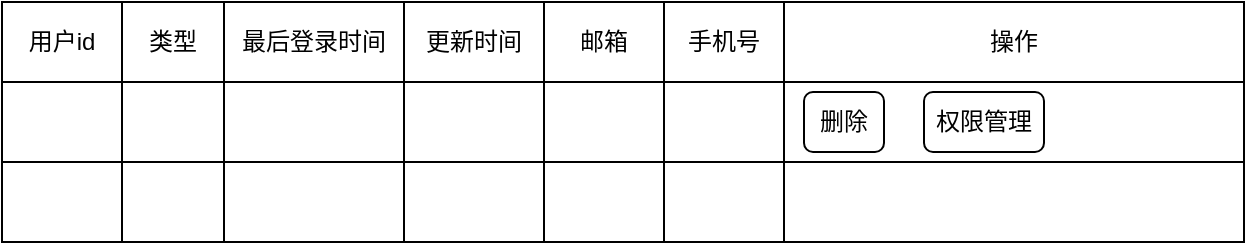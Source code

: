 <mxfile version="13.6.9" type="github">
  <diagram id="QkQkO8r6QNYEvf30NbQN" name="Page-1">
    <mxGraphModel dx="1024" dy="563" grid="1" gridSize="10" guides="1" tooltips="1" connect="1" arrows="1" fold="1" page="1" pageScale="1" pageWidth="827" pageHeight="1169" math="0" shadow="0">
      <root>
        <mxCell id="0" />
        <mxCell id="1" parent="0" />
        <mxCell id="0WTkDN3-XVhU_7hbvCLv-81" value="" style="shape=table;html=1;whiteSpace=wrap;startSize=0;container=1;collapsible=0;childLayout=tableLayout;" vertex="1" parent="1">
          <mxGeometry x="99" y="310" width="621" height="120" as="geometry" />
        </mxCell>
        <mxCell id="0WTkDN3-XVhU_7hbvCLv-82" value="" style="shape=partialRectangle;html=1;whiteSpace=wrap;collapsible=0;dropTarget=0;pointerEvents=0;fillColor=none;top=0;left=0;bottom=0;right=0;points=[[0,0.5],[1,0.5]];portConstraint=eastwest;" vertex="1" parent="0WTkDN3-XVhU_7hbvCLv-81">
          <mxGeometry width="621" height="40" as="geometry" />
        </mxCell>
        <mxCell id="0WTkDN3-XVhU_7hbvCLv-83" value="&lt;span&gt;用户id&lt;/span&gt;" style="shape=partialRectangle;html=1;whiteSpace=wrap;connectable=0;overflow=hidden;fillColor=none;top=0;left=0;bottom=0;right=0;" vertex="1" parent="0WTkDN3-XVhU_7hbvCLv-82">
          <mxGeometry width="60" height="40" as="geometry" />
        </mxCell>
        <mxCell id="0WTkDN3-XVhU_7hbvCLv-84" value="&lt;span&gt;类型&lt;/span&gt;" style="shape=partialRectangle;html=1;whiteSpace=wrap;connectable=0;overflow=hidden;fillColor=none;top=0;left=0;bottom=0;right=0;" vertex="1" parent="0WTkDN3-XVhU_7hbvCLv-82">
          <mxGeometry x="60" width="51" height="40" as="geometry" />
        </mxCell>
        <mxCell id="0WTkDN3-XVhU_7hbvCLv-85" value="&lt;span&gt;最后登录时间&lt;/span&gt;" style="shape=partialRectangle;html=1;whiteSpace=wrap;connectable=0;overflow=hidden;fillColor=none;top=0;left=0;bottom=0;right=0;" vertex="1" parent="0WTkDN3-XVhU_7hbvCLv-82">
          <mxGeometry x="111" width="90" height="40" as="geometry" />
        </mxCell>
        <mxCell id="0WTkDN3-XVhU_7hbvCLv-86" value="&lt;span&gt;更新时间&lt;/span&gt;" style="shape=partialRectangle;html=1;whiteSpace=wrap;connectable=0;overflow=hidden;fillColor=none;top=0;left=0;bottom=0;right=0;" vertex="1" parent="0WTkDN3-XVhU_7hbvCLv-82">
          <mxGeometry x="201" width="70" height="40" as="geometry" />
        </mxCell>
        <mxCell id="0WTkDN3-XVhU_7hbvCLv-87" value="&lt;span&gt;邮箱&lt;/span&gt;" style="shape=partialRectangle;html=1;whiteSpace=wrap;connectable=0;overflow=hidden;fillColor=none;top=0;left=0;bottom=0;right=0;" vertex="1" parent="0WTkDN3-XVhU_7hbvCLv-82">
          <mxGeometry x="271" width="60" height="40" as="geometry" />
        </mxCell>
        <mxCell id="0WTkDN3-XVhU_7hbvCLv-88" value="&lt;span&gt;手机号&lt;/span&gt;" style="shape=partialRectangle;html=1;whiteSpace=wrap;connectable=0;overflow=hidden;fillColor=none;top=0;left=0;bottom=0;right=0;" vertex="1" parent="0WTkDN3-XVhU_7hbvCLv-82">
          <mxGeometry x="331" width="60" height="40" as="geometry" />
        </mxCell>
        <mxCell id="0WTkDN3-XVhU_7hbvCLv-89" value="&lt;span&gt;操作&lt;/span&gt;" style="shape=partialRectangle;html=1;whiteSpace=wrap;connectable=0;overflow=hidden;fillColor=none;top=0;left=0;bottom=0;right=0;" vertex="1" parent="0WTkDN3-XVhU_7hbvCLv-82">
          <mxGeometry x="391" width="230" height="40" as="geometry" />
        </mxCell>
        <mxCell id="0WTkDN3-XVhU_7hbvCLv-90" value="" style="shape=partialRectangle;html=1;whiteSpace=wrap;collapsible=0;dropTarget=0;pointerEvents=0;fillColor=none;top=0;left=0;bottom=0;right=0;points=[[0,0.5],[1,0.5]];portConstraint=eastwest;" vertex="1" parent="0WTkDN3-XVhU_7hbvCLv-81">
          <mxGeometry y="40" width="621" height="40" as="geometry" />
        </mxCell>
        <mxCell id="0WTkDN3-XVhU_7hbvCLv-91" value="" style="shape=partialRectangle;html=1;whiteSpace=wrap;connectable=0;overflow=hidden;fillColor=none;top=0;left=0;bottom=0;right=0;" vertex="1" parent="0WTkDN3-XVhU_7hbvCLv-90">
          <mxGeometry width="60" height="40" as="geometry" />
        </mxCell>
        <mxCell id="0WTkDN3-XVhU_7hbvCLv-92" value="" style="shape=partialRectangle;html=1;whiteSpace=wrap;connectable=0;overflow=hidden;fillColor=none;top=0;left=0;bottom=0;right=0;" vertex="1" parent="0WTkDN3-XVhU_7hbvCLv-90">
          <mxGeometry x="60" width="51" height="40" as="geometry" />
        </mxCell>
        <mxCell id="0WTkDN3-XVhU_7hbvCLv-93" value="" style="shape=partialRectangle;html=1;whiteSpace=wrap;connectable=0;overflow=hidden;fillColor=none;top=0;left=0;bottom=0;right=0;" vertex="1" parent="0WTkDN3-XVhU_7hbvCLv-90">
          <mxGeometry x="111" width="90" height="40" as="geometry" />
        </mxCell>
        <mxCell id="0WTkDN3-XVhU_7hbvCLv-94" value="" style="shape=partialRectangle;html=1;whiteSpace=wrap;connectable=0;overflow=hidden;fillColor=none;top=0;left=0;bottom=0;right=0;" vertex="1" parent="0WTkDN3-XVhU_7hbvCLv-90">
          <mxGeometry x="201" width="70" height="40" as="geometry" />
        </mxCell>
        <mxCell id="0WTkDN3-XVhU_7hbvCLv-95" value="" style="shape=partialRectangle;html=1;whiteSpace=wrap;connectable=0;overflow=hidden;fillColor=none;top=0;left=0;bottom=0;right=0;" vertex="1" parent="0WTkDN3-XVhU_7hbvCLv-90">
          <mxGeometry x="271" width="60" height="40" as="geometry" />
        </mxCell>
        <mxCell id="0WTkDN3-XVhU_7hbvCLv-96" value="" style="shape=partialRectangle;html=1;whiteSpace=wrap;connectable=0;overflow=hidden;fillColor=none;top=0;left=0;bottom=0;right=0;" vertex="1" parent="0WTkDN3-XVhU_7hbvCLv-90">
          <mxGeometry x="331" width="60" height="40" as="geometry" />
        </mxCell>
        <mxCell id="0WTkDN3-XVhU_7hbvCLv-97" value="&lt;span style=&quot;color: rgba(0 , 0 , 0 , 0) ; font-family: monospace ; font-size: 0px&quot;&gt;%3CmxGraphModel%3E%3Croot%3E%3CmxCell%20id%3D%220%22%2F%3E%3CmxCell%20id%3D%221%22%20parent%3D%220%22%2F%3E%3CmxCell%20id%3D%222%22%20value%3D%22%22%20style%3D%22rounded%3D1%3BwhiteSpace%3Dwrap%3Bhtml%3D1%3B%22%20vertex%3D%221%22%20parent%3D%221%22%3E%3CmxGeometry%20x%3D%22500%22%20y%3D%22355%22%20width%3D%2240%22%20height%3D%2230%22%20as%3D%22geometry%22%2F%3E%3C%2FmxCell%3E%3C%2Froot%3E%3C%2FmxGraphModel%3E&lt;/span&gt;" style="shape=partialRectangle;html=1;whiteSpace=wrap;connectable=0;overflow=hidden;fillColor=none;top=0;left=0;bottom=0;right=0;" vertex="1" parent="0WTkDN3-XVhU_7hbvCLv-90">
          <mxGeometry x="391" width="230" height="40" as="geometry" />
        </mxCell>
        <mxCell id="0WTkDN3-XVhU_7hbvCLv-98" value="" style="shape=partialRectangle;html=1;whiteSpace=wrap;collapsible=0;dropTarget=0;pointerEvents=0;fillColor=none;top=0;left=0;bottom=0;right=0;points=[[0,0.5],[1,0.5]];portConstraint=eastwest;" vertex="1" parent="0WTkDN3-XVhU_7hbvCLv-81">
          <mxGeometry y="80" width="621" height="40" as="geometry" />
        </mxCell>
        <mxCell id="0WTkDN3-XVhU_7hbvCLv-99" value="" style="shape=partialRectangle;html=1;whiteSpace=wrap;connectable=0;overflow=hidden;fillColor=none;top=0;left=0;bottom=0;right=0;" vertex="1" parent="0WTkDN3-XVhU_7hbvCLv-98">
          <mxGeometry width="60" height="40" as="geometry" />
        </mxCell>
        <mxCell id="0WTkDN3-XVhU_7hbvCLv-100" value="" style="shape=partialRectangle;html=1;whiteSpace=wrap;connectable=0;overflow=hidden;fillColor=none;top=0;left=0;bottom=0;right=0;" vertex="1" parent="0WTkDN3-XVhU_7hbvCLv-98">
          <mxGeometry x="60" width="51" height="40" as="geometry" />
        </mxCell>
        <mxCell id="0WTkDN3-XVhU_7hbvCLv-101" value="" style="shape=partialRectangle;html=1;whiteSpace=wrap;connectable=0;overflow=hidden;fillColor=none;top=0;left=0;bottom=0;right=0;" vertex="1" parent="0WTkDN3-XVhU_7hbvCLv-98">
          <mxGeometry x="111" width="90" height="40" as="geometry" />
        </mxCell>
        <mxCell id="0WTkDN3-XVhU_7hbvCLv-102" value="" style="shape=partialRectangle;html=1;whiteSpace=wrap;connectable=0;overflow=hidden;fillColor=none;top=0;left=0;bottom=0;right=0;" vertex="1" parent="0WTkDN3-XVhU_7hbvCLv-98">
          <mxGeometry x="201" width="70" height="40" as="geometry" />
        </mxCell>
        <mxCell id="0WTkDN3-XVhU_7hbvCLv-103" value="" style="shape=partialRectangle;html=1;whiteSpace=wrap;connectable=0;overflow=hidden;fillColor=none;top=0;left=0;bottom=0;right=0;" vertex="1" parent="0WTkDN3-XVhU_7hbvCLv-98">
          <mxGeometry x="271" width="60" height="40" as="geometry" />
        </mxCell>
        <mxCell id="0WTkDN3-XVhU_7hbvCLv-104" value="" style="shape=partialRectangle;html=1;whiteSpace=wrap;connectable=0;overflow=hidden;fillColor=none;top=0;left=0;bottom=0;right=0;" vertex="1" parent="0WTkDN3-XVhU_7hbvCLv-98">
          <mxGeometry x="331" width="60" height="40" as="geometry" />
        </mxCell>
        <mxCell id="0WTkDN3-XVhU_7hbvCLv-105" value="" style="shape=partialRectangle;html=1;whiteSpace=wrap;connectable=0;overflow=hidden;fillColor=none;top=0;left=0;bottom=0;right=0;" vertex="1" parent="0WTkDN3-XVhU_7hbvCLv-98">
          <mxGeometry x="391" width="230" height="40" as="geometry" />
        </mxCell>
        <mxCell id="0WTkDN3-XVhU_7hbvCLv-106" value="删除" style="rounded=1;whiteSpace=wrap;html=1;" vertex="1" parent="1">
          <mxGeometry x="500" y="355" width="40" height="30" as="geometry" />
        </mxCell>
        <mxCell id="0WTkDN3-XVhU_7hbvCLv-107" value="权限管理" style="rounded=1;whiteSpace=wrap;html=1;" vertex="1" parent="1">
          <mxGeometry x="560" y="355" width="60" height="30" as="geometry" />
        </mxCell>
      </root>
    </mxGraphModel>
  </diagram>
</mxfile>
